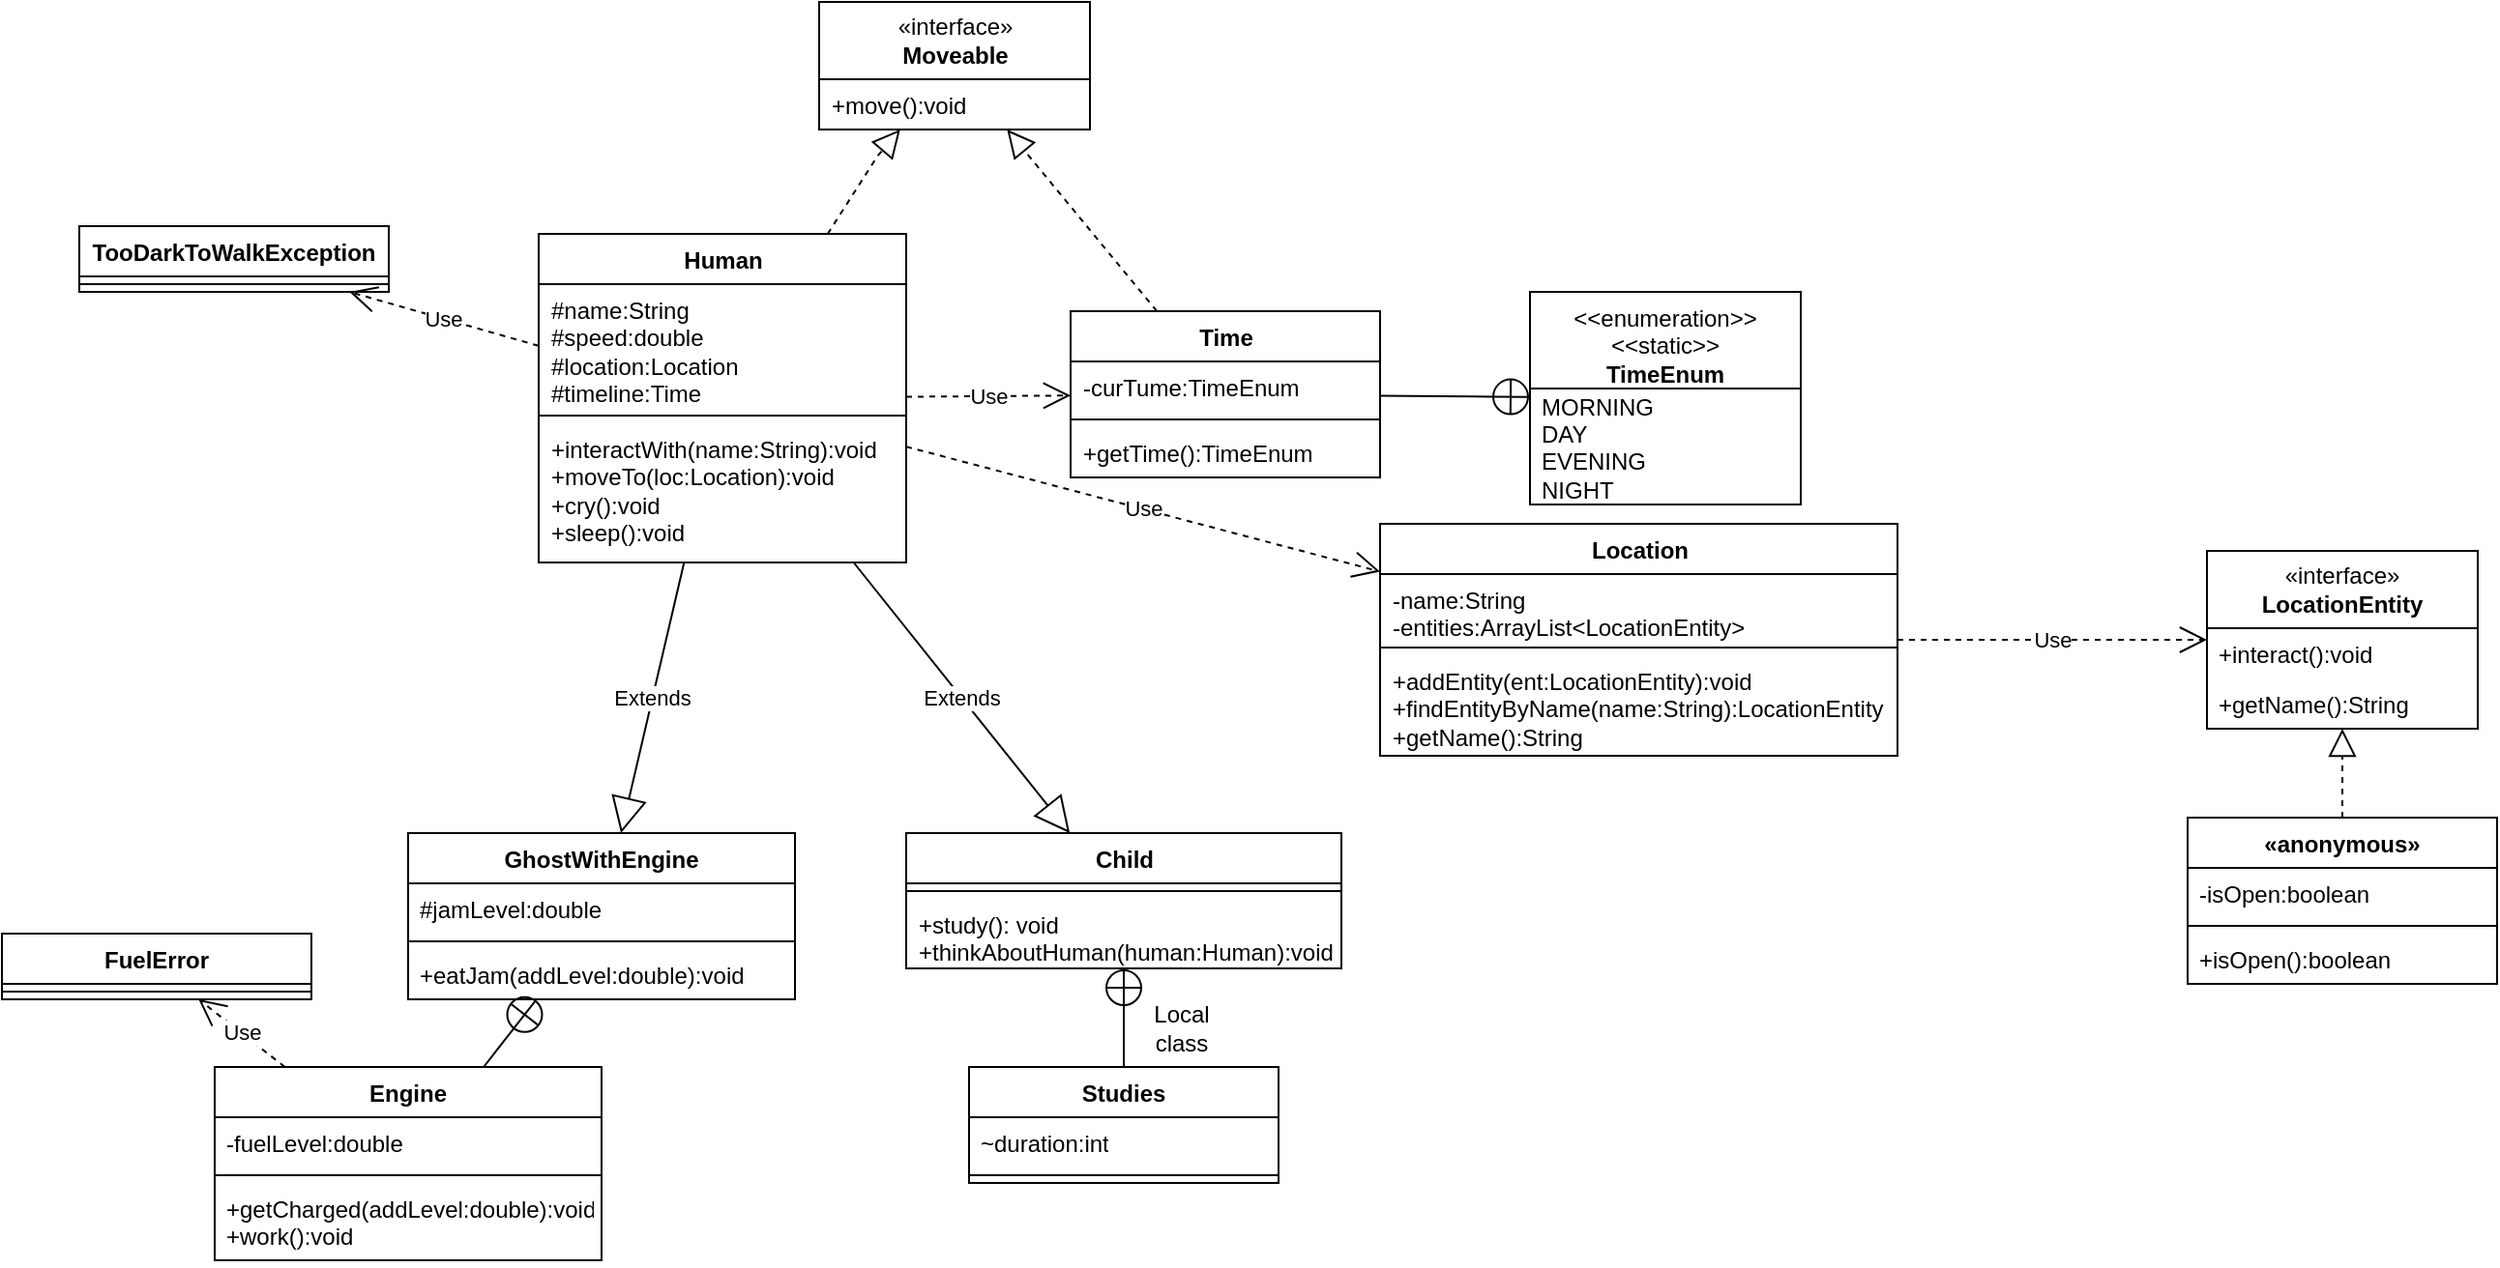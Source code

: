 <mxfile version="22.1.5" type="github">
  <diagram name="Страница — 1" id="i20b3vi7eehubXPVE3w3">
    <mxGraphModel dx="1434" dy="759" grid="1" gridSize="10" guides="1" tooltips="1" connect="1" arrows="1" fold="1" page="1" pageScale="1" pageWidth="827" pageHeight="1169" math="0" shadow="0">
      <root>
        <mxCell id="0" />
        <mxCell id="1" parent="0" />
        <mxCell id="GLYfoS04tVz9TkXlvpii-10" value="&lt;div&gt;&amp;lt;&amp;lt;enumeration&amp;gt;&amp;gt;&lt;/div&gt;&lt;div&gt;&amp;lt;&amp;lt;static&amp;gt;&amp;gt;&lt;/div&gt;&lt;b&gt;TimeEnum&lt;/b&gt;" style="swimlane;fontStyle=0;align=center;verticalAlign=top;childLayout=stackLayout;horizontal=1;startSize=50;horizontalStack=0;resizeParent=1;resizeParentMax=0;resizeLast=0;collapsible=0;marginBottom=0;html=1;whiteSpace=wrap;" parent="1" vertex="1">
          <mxGeometry x="810" y="219" width="140" height="110" as="geometry" />
        </mxCell>
        <mxCell id="GLYfoS04tVz9TkXlvpii-11" value="&lt;div&gt;MORNING&lt;/div&gt;&lt;div&gt;DAY&lt;br&gt;EVENING&lt;br&gt;NIGHT&lt;br&gt;&lt;/div&gt;" style="text;html=1;strokeColor=none;fillColor=none;align=left;verticalAlign=middle;spacingLeft=4;spacingRight=4;overflow=hidden;rotatable=0;points=[[0,0.5],[1,0.5]];portConstraint=eastwest;whiteSpace=wrap;" parent="GLYfoS04tVz9TkXlvpii-10" vertex="1">
          <mxGeometry y="50" width="140" height="60" as="geometry" />
        </mxCell>
        <mxCell id="GLYfoS04tVz9TkXlvpii-17" value="Use" style="endArrow=open;endSize=12;dashed=1;html=1;rounded=0;" parent="1" source="GLYfoS04tVz9TkXlvpii-37" target="GLYfoS04tVz9TkXlvpii-41" edge="1">
          <mxGeometry width="160" relative="1" as="geometry">
            <mxPoint x="502.5" y="260.83" as="sourcePoint" />
            <mxPoint x="572.5" y="277.6" as="targetPoint" />
          </mxGeometry>
        </mxCell>
        <mxCell id="GLYfoS04tVz9TkXlvpii-18" value="" style="endArrow=block;dashed=1;endFill=0;endSize=12;html=1;rounded=0;" parent="1" source="GLYfoS04tVz9TkXlvpii-37" target="GLYfoS04tVz9TkXlvpii-58" edge="1">
          <mxGeometry width="160" relative="1" as="geometry">
            <mxPoint x="407.5" y="199" as="sourcePoint" />
            <mxPoint x="485.471" y="129" as="targetPoint" />
            <Array as="points">
              <mxPoint x="472.5" y="149" />
            </Array>
          </mxGeometry>
        </mxCell>
        <mxCell id="GLYfoS04tVz9TkXlvpii-19" value="" style="endArrow=block;dashed=1;endFill=0;endSize=12;html=1;rounded=0;" parent="1" source="GLYfoS04tVz9TkXlvpii-41" target="GLYfoS04tVz9TkXlvpii-58" edge="1">
          <mxGeometry width="160" relative="1" as="geometry">
            <mxPoint x="610.674" y="239.5" as="sourcePoint" />
            <mxPoint x="525.392" y="129" as="targetPoint" />
          </mxGeometry>
        </mxCell>
        <mxCell id="GLYfoS04tVz9TkXlvpii-30" value="Extends" style="endArrow=block;endSize=16;endFill=0;html=1;rounded=0;" parent="1" source="GLYfoS04tVz9TkXlvpii-37" target="GLYfoS04tVz9TkXlvpii-49" edge="1">
          <mxGeometry width="160" relative="1" as="geometry">
            <mxPoint x="403.797" y="298" as="sourcePoint" />
            <mxPoint x="392.5" y="419" as="targetPoint" />
          </mxGeometry>
        </mxCell>
        <mxCell id="GLYfoS04tVz9TkXlvpii-31" value="Extends" style="endArrow=block;endSize=16;endFill=0;html=1;rounded=0;" parent="1" source="GLYfoS04tVz9TkXlvpii-37" target="GLYfoS04tVz9TkXlvpii-53" edge="1">
          <mxGeometry width="160" relative="1" as="geometry">
            <mxPoint x="443.011" y="298" as="sourcePoint" />
            <mxPoint x="537.732" y="439" as="targetPoint" />
          </mxGeometry>
        </mxCell>
        <mxCell id="GLYfoS04tVz9TkXlvpii-35" value="Use" style="endArrow=open;endSize=12;dashed=1;html=1;rounded=0;" parent="1" source="GLYfoS04tVz9TkXlvpii-37" target="GLYfoS04tVz9TkXlvpii-45" edge="1">
          <mxGeometry width="160" relative="1" as="geometry">
            <mxPoint x="502.5" y="287.905" as="sourcePoint" />
            <mxPoint x="706.5" y="380.184" as="targetPoint" />
          </mxGeometry>
        </mxCell>
        <mxCell id="GLYfoS04tVz9TkXlvpii-37" value="Human" style="swimlane;fontStyle=1;align=center;verticalAlign=top;childLayout=stackLayout;horizontal=1;startSize=26;horizontalStack=0;resizeParent=1;resizeParentMax=0;resizeLast=0;collapsible=1;marginBottom=0;whiteSpace=wrap;html=1;" parent="1" vertex="1">
          <mxGeometry x="297.5" y="189" width="190" height="170" as="geometry" />
        </mxCell>
        <mxCell id="GLYfoS04tVz9TkXlvpii-38" value="&lt;div&gt;#name:String&lt;/div&gt;&lt;div&gt;#speed:double&lt;/div&gt;&lt;div&gt;#location:Location&lt;br&gt;#timeline:Time&lt;/div&gt;" style="text;strokeColor=none;fillColor=none;align=left;verticalAlign=top;spacingLeft=4;spacingRight=4;overflow=hidden;rotatable=0;points=[[0,0.5],[1,0.5]];portConstraint=eastwest;whiteSpace=wrap;html=1;" parent="GLYfoS04tVz9TkXlvpii-37" vertex="1">
          <mxGeometry y="26" width="190" height="64" as="geometry" />
        </mxCell>
        <mxCell id="GLYfoS04tVz9TkXlvpii-39" value="" style="line;strokeWidth=1;fillColor=none;align=left;verticalAlign=middle;spacingTop=-1;spacingLeft=3;spacingRight=3;rotatable=0;labelPosition=right;points=[];portConstraint=eastwest;strokeColor=inherit;" parent="GLYfoS04tVz9TkXlvpii-37" vertex="1">
          <mxGeometry y="90" width="190" height="8" as="geometry" />
        </mxCell>
        <mxCell id="GLYfoS04tVz9TkXlvpii-40" value="&lt;div&gt;+interactWith(name:String):void&lt;br&gt;+moveTo(loc:Location):void&lt;/div&gt;&lt;div&gt;+cry():void&lt;/div&gt;&lt;div&gt;+sleep():void&lt;br&gt;&lt;/div&gt;" style="text;strokeColor=none;fillColor=none;align=left;verticalAlign=top;spacingLeft=4;spacingRight=4;overflow=hidden;rotatable=0;points=[[0,0.5],[1,0.5]];portConstraint=eastwest;whiteSpace=wrap;html=1;" parent="GLYfoS04tVz9TkXlvpii-37" vertex="1">
          <mxGeometry y="98" width="190" height="72" as="geometry" />
        </mxCell>
        <mxCell id="GLYfoS04tVz9TkXlvpii-41" value="Time" style="swimlane;fontStyle=1;align=center;verticalAlign=top;childLayout=stackLayout;horizontal=1;startSize=26;horizontalStack=0;resizeParent=1;resizeParentMax=0;resizeLast=0;collapsible=1;marginBottom=0;whiteSpace=wrap;html=1;" parent="1" vertex="1">
          <mxGeometry x="572.5" y="229" width="160" height="86" as="geometry" />
        </mxCell>
        <mxCell id="GLYfoS04tVz9TkXlvpii-42" value="-curTume:TimeEnum" style="text;strokeColor=none;fillColor=none;align=left;verticalAlign=top;spacingLeft=4;spacingRight=4;overflow=hidden;rotatable=0;points=[[0,0.5],[1,0.5]];portConstraint=eastwest;whiteSpace=wrap;html=1;" parent="GLYfoS04tVz9TkXlvpii-41" vertex="1">
          <mxGeometry y="26" width="160" height="26" as="geometry" />
        </mxCell>
        <mxCell id="GLYfoS04tVz9TkXlvpii-43" value="" style="line;strokeWidth=1;fillColor=none;align=left;verticalAlign=middle;spacingTop=-1;spacingLeft=3;spacingRight=3;rotatable=0;labelPosition=right;points=[];portConstraint=eastwest;strokeColor=inherit;" parent="GLYfoS04tVz9TkXlvpii-41" vertex="1">
          <mxGeometry y="52" width="160" height="8" as="geometry" />
        </mxCell>
        <mxCell id="GLYfoS04tVz9TkXlvpii-44" value="+getTime():TimeEnum" style="text;strokeColor=none;fillColor=none;align=left;verticalAlign=top;spacingLeft=4;spacingRight=4;overflow=hidden;rotatable=0;points=[[0,0.5],[1,0.5]];portConstraint=eastwest;whiteSpace=wrap;html=1;" parent="GLYfoS04tVz9TkXlvpii-41" vertex="1">
          <mxGeometry y="60" width="160" height="26" as="geometry" />
        </mxCell>
        <mxCell id="GLYfoS04tVz9TkXlvpii-45" value="Location" style="swimlane;fontStyle=1;align=center;verticalAlign=top;childLayout=stackLayout;horizontal=1;startSize=26;horizontalStack=0;resizeParent=1;resizeParentMax=0;resizeLast=0;collapsible=1;marginBottom=0;whiteSpace=wrap;html=1;" parent="1" vertex="1">
          <mxGeometry x="732.5" y="339" width="267.5" height="120" as="geometry" />
        </mxCell>
        <mxCell id="GLYfoS04tVz9TkXlvpii-46" value="&lt;div&gt;-name:String&lt;/div&gt;&lt;div&gt;-entities:ArrayList&amp;lt;LocationEntity&amp;gt;&lt;br&gt;&lt;/div&gt;" style="text;strokeColor=none;fillColor=none;align=left;verticalAlign=top;spacingLeft=4;spacingRight=4;overflow=hidden;rotatable=0;points=[[0,0.5],[1,0.5]];portConstraint=eastwest;whiteSpace=wrap;html=1;" parent="GLYfoS04tVz9TkXlvpii-45" vertex="1">
          <mxGeometry y="26" width="267.5" height="34" as="geometry" />
        </mxCell>
        <mxCell id="GLYfoS04tVz9TkXlvpii-47" value="" style="line;strokeWidth=1;fillColor=none;align=left;verticalAlign=middle;spacingTop=-1;spacingLeft=3;spacingRight=3;rotatable=0;labelPosition=right;points=[];portConstraint=eastwest;strokeColor=inherit;" parent="GLYfoS04tVz9TkXlvpii-45" vertex="1">
          <mxGeometry y="60" width="267.5" height="8" as="geometry" />
        </mxCell>
        <mxCell id="GLYfoS04tVz9TkXlvpii-48" value="&lt;div&gt;+addEntity(ent:LocationEntity):void&lt;/div&gt;&lt;div&gt;+findEntityByName(name:String):LocationEntity&lt;/div&gt;&lt;div&gt;+getName():String&lt;/div&gt;" style="text;strokeColor=none;fillColor=none;align=left;verticalAlign=top;spacingLeft=4;spacingRight=4;overflow=hidden;rotatable=0;points=[[0,0.5],[1,0.5]];portConstraint=eastwest;whiteSpace=wrap;html=1;" parent="GLYfoS04tVz9TkXlvpii-45" vertex="1">
          <mxGeometry y="68" width="267.5" height="52" as="geometry" />
        </mxCell>
        <mxCell id="GLYfoS04tVz9TkXlvpii-49" value="Child" style="swimlane;fontStyle=1;align=center;verticalAlign=top;childLayout=stackLayout;horizontal=1;startSize=26;horizontalStack=0;resizeParent=1;resizeParentMax=0;resizeLast=0;collapsible=1;marginBottom=0;whiteSpace=wrap;html=1;" parent="1" vertex="1">
          <mxGeometry x="487.5" y="499" width="225" height="70" as="geometry" />
        </mxCell>
        <mxCell id="GLYfoS04tVz9TkXlvpii-51" value="" style="line;strokeWidth=1;fillColor=none;align=left;verticalAlign=middle;spacingTop=-1;spacingLeft=3;spacingRight=3;rotatable=0;labelPosition=right;points=[];portConstraint=eastwest;strokeColor=inherit;" parent="GLYfoS04tVz9TkXlvpii-49" vertex="1">
          <mxGeometry y="26" width="225" height="8" as="geometry" />
        </mxCell>
        <mxCell id="GLYfoS04tVz9TkXlvpii-52" value="&lt;div&gt;+study(): void&lt;/div&gt;&lt;div&gt;+thinkAboutHuman(human:Human):void&lt;br&gt;&lt;/div&gt;" style="text;strokeColor=none;fillColor=none;align=left;verticalAlign=top;spacingLeft=4;spacingRight=4;overflow=hidden;rotatable=0;points=[[0,0.5],[1,0.5]];portConstraint=eastwest;whiteSpace=wrap;html=1;" parent="GLYfoS04tVz9TkXlvpii-49" vertex="1">
          <mxGeometry y="34" width="225" height="36" as="geometry" />
        </mxCell>
        <mxCell id="GLYfoS04tVz9TkXlvpii-53" value="GhostWithEngine" style="swimlane;fontStyle=1;align=center;verticalAlign=top;childLayout=stackLayout;horizontal=1;startSize=26;horizontalStack=0;resizeParent=1;resizeParentMax=0;resizeLast=0;collapsible=1;marginBottom=0;whiteSpace=wrap;html=1;" parent="1" vertex="1">
          <mxGeometry x="230" y="499" width="200" height="86" as="geometry" />
        </mxCell>
        <mxCell id="GLYfoS04tVz9TkXlvpii-54" value="#jamLevel:double" style="text;strokeColor=none;fillColor=none;align=left;verticalAlign=top;spacingLeft=4;spacingRight=4;overflow=hidden;rotatable=0;points=[[0,0.5],[1,0.5]];portConstraint=eastwest;whiteSpace=wrap;html=1;" parent="GLYfoS04tVz9TkXlvpii-53" vertex="1">
          <mxGeometry y="26" width="200" height="26" as="geometry" />
        </mxCell>
        <mxCell id="GLYfoS04tVz9TkXlvpii-55" value="" style="line;strokeWidth=1;fillColor=none;align=left;verticalAlign=middle;spacingTop=-1;spacingLeft=3;spacingRight=3;rotatable=0;labelPosition=right;points=[];portConstraint=eastwest;strokeColor=inherit;" parent="GLYfoS04tVz9TkXlvpii-53" vertex="1">
          <mxGeometry y="52" width="200" height="8" as="geometry" />
        </mxCell>
        <mxCell id="GLYfoS04tVz9TkXlvpii-56" value="+eatJam(addLevel:double):void" style="text;strokeColor=none;fillColor=none;align=left;verticalAlign=top;spacingLeft=4;spacingRight=4;overflow=hidden;rotatable=0;points=[[0,0.5],[1,0.5]];portConstraint=eastwest;whiteSpace=wrap;html=1;" parent="GLYfoS04tVz9TkXlvpii-53" vertex="1">
          <mxGeometry y="60" width="200" height="26" as="geometry" />
        </mxCell>
        <mxCell id="GLYfoS04tVz9TkXlvpii-58" value="«interface»&lt;br&gt;&lt;div&gt;&lt;b&gt;Moveable&lt;/b&gt;&lt;/div&gt;" style="swimlane;fontStyle=0;childLayout=stackLayout;horizontal=1;startSize=40;fillColor=none;horizontalStack=0;resizeParent=1;resizeParentMax=0;resizeLast=0;collapsible=1;marginBottom=0;whiteSpace=wrap;html=1;" parent="1" vertex="1">
          <mxGeometry x="442.5" y="69" width="140" height="66" as="geometry" />
        </mxCell>
        <mxCell id="GLYfoS04tVz9TkXlvpii-59" value="+move():void" style="text;strokeColor=none;fillColor=none;align=left;verticalAlign=top;spacingLeft=4;spacingRight=4;overflow=hidden;rotatable=0;points=[[0,0.5],[1,0.5]];portConstraint=eastwest;whiteSpace=wrap;html=1;" parent="GLYfoS04tVz9TkXlvpii-58" vertex="1">
          <mxGeometry y="40" width="140" height="26" as="geometry" />
        </mxCell>
        <mxCell id="GLYfoS04tVz9TkXlvpii-62" value="«interface»&lt;br&gt;&lt;b&gt;LocationEntity&lt;/b&gt;" style="swimlane;fontStyle=0;childLayout=stackLayout;horizontal=1;startSize=40;fillColor=none;horizontalStack=0;resizeParent=1;resizeParentMax=0;resizeLast=0;collapsible=1;marginBottom=0;whiteSpace=wrap;html=1;" parent="1" vertex="1">
          <mxGeometry x="1160" y="353" width="140" height="92" as="geometry" />
        </mxCell>
        <mxCell id="GLYfoS04tVz9TkXlvpii-63" value="+interact():void" style="text;strokeColor=none;fillColor=none;align=left;verticalAlign=top;spacingLeft=4;spacingRight=4;overflow=hidden;rotatable=0;points=[[0,0.5],[1,0.5]];portConstraint=eastwest;whiteSpace=wrap;html=1;" parent="GLYfoS04tVz9TkXlvpii-62" vertex="1">
          <mxGeometry y="40" width="140" height="26" as="geometry" />
        </mxCell>
        <mxCell id="GLYfoS04tVz9TkXlvpii-65" value="+getName():String" style="text;strokeColor=none;fillColor=none;align=left;verticalAlign=top;spacingLeft=4;spacingRight=4;overflow=hidden;rotatable=0;points=[[0,0.5],[1,0.5]];portConstraint=eastwest;whiteSpace=wrap;html=1;" parent="GLYfoS04tVz9TkXlvpii-62" vertex="1">
          <mxGeometry y="66" width="140" height="26" as="geometry" />
        </mxCell>
        <mxCell id="GLYfoS04tVz9TkXlvpii-66" value="«anonymous»" style="swimlane;fontStyle=1;align=center;verticalAlign=top;childLayout=stackLayout;horizontal=1;startSize=26;horizontalStack=0;resizeParent=1;resizeParentMax=0;resizeLast=0;collapsible=1;marginBottom=0;whiteSpace=wrap;html=1;" parent="1" vertex="1">
          <mxGeometry x="1150" y="491" width="160" height="86" as="geometry" />
        </mxCell>
        <mxCell id="GLYfoS04tVz9TkXlvpii-67" value="-isOpen:boolean" style="text;strokeColor=none;fillColor=none;align=left;verticalAlign=top;spacingLeft=4;spacingRight=4;overflow=hidden;rotatable=0;points=[[0,0.5],[1,0.5]];portConstraint=eastwest;whiteSpace=wrap;html=1;" parent="GLYfoS04tVz9TkXlvpii-66" vertex="1">
          <mxGeometry y="26" width="160" height="26" as="geometry" />
        </mxCell>
        <mxCell id="GLYfoS04tVz9TkXlvpii-68" value="" style="line;strokeWidth=1;fillColor=none;align=left;verticalAlign=middle;spacingTop=-1;spacingLeft=3;spacingRight=3;rotatable=0;labelPosition=right;points=[];portConstraint=eastwest;strokeColor=inherit;" parent="GLYfoS04tVz9TkXlvpii-66" vertex="1">
          <mxGeometry y="52" width="160" height="8" as="geometry" />
        </mxCell>
        <mxCell id="GLYfoS04tVz9TkXlvpii-69" value="+isOpen():boolean" style="text;strokeColor=none;fillColor=none;align=left;verticalAlign=top;spacingLeft=4;spacingRight=4;overflow=hidden;rotatable=0;points=[[0,0.5],[1,0.5]];portConstraint=eastwest;whiteSpace=wrap;html=1;" parent="GLYfoS04tVz9TkXlvpii-66" vertex="1">
          <mxGeometry y="60" width="160" height="26" as="geometry" />
        </mxCell>
        <mxCell id="GLYfoS04tVz9TkXlvpii-70" value="Use" style="endArrow=open;endSize=12;dashed=1;html=1;rounded=0;" parent="1" source="GLYfoS04tVz9TkXlvpii-45" target="GLYfoS04tVz9TkXlvpii-62" edge="1">
          <mxGeometry width="160" relative="1" as="geometry">
            <mxPoint x="982.5" y="409" as="sourcePoint" />
            <mxPoint x="1142.5" y="409" as="targetPoint" />
          </mxGeometry>
        </mxCell>
        <mxCell id="GLYfoS04tVz9TkXlvpii-71" value="" style="endArrow=block;dashed=1;endFill=0;endSize=12;html=1;rounded=0;" parent="1" source="GLYfoS04tVz9TkXlvpii-66" target="GLYfoS04tVz9TkXlvpii-62" edge="1">
          <mxGeometry width="160" relative="1" as="geometry">
            <mxPoint x="982.5" y="409" as="sourcePoint" />
            <mxPoint x="1142.5" y="409" as="targetPoint" />
          </mxGeometry>
        </mxCell>
        <mxCell id="9Kdx0cgHhgzYmS9axCzy-1" value="FuelError" style="swimlane;fontStyle=1;align=center;verticalAlign=top;childLayout=stackLayout;horizontal=1;startSize=26;horizontalStack=0;resizeParent=1;resizeParentMax=0;resizeLast=0;collapsible=1;marginBottom=0;whiteSpace=wrap;html=1;" parent="1" vertex="1">
          <mxGeometry x="20" y="551" width="160" height="34" as="geometry" />
        </mxCell>
        <mxCell id="9Kdx0cgHhgzYmS9axCzy-3" value="" style="line;strokeWidth=1;fillColor=none;align=left;verticalAlign=middle;spacingTop=-1;spacingLeft=3;spacingRight=3;rotatable=0;labelPosition=right;points=[];portConstraint=eastwest;strokeColor=inherit;" parent="9Kdx0cgHhgzYmS9axCzy-1" vertex="1">
          <mxGeometry y="26" width="160" height="8" as="geometry" />
        </mxCell>
        <mxCell id="9Kdx0cgHhgzYmS9axCzy-5" value="Use" style="endArrow=open;endSize=12;dashed=1;html=1;rounded=0;" parent="1" source="o3vBTpQpI0mOxA4PcqHC-10" edge="1">
          <mxGeometry width="160" relative="1" as="geometry">
            <mxPoint x="350" y="430" as="sourcePoint" />
            <mxPoint x="121.667" y="585" as="targetPoint" />
          </mxGeometry>
        </mxCell>
        <mxCell id="o3vBTpQpI0mOxA4PcqHC-1" value="TooDarkToWalkException" style="swimlane;fontStyle=1;align=center;verticalAlign=top;childLayout=stackLayout;horizontal=1;startSize=26;horizontalStack=0;resizeParent=1;resizeParentMax=0;resizeLast=0;collapsible=1;marginBottom=0;whiteSpace=wrap;html=1;" parent="1" vertex="1">
          <mxGeometry x="60" y="185" width="160" height="34" as="geometry" />
        </mxCell>
        <mxCell id="o3vBTpQpI0mOxA4PcqHC-3" value="" style="line;strokeWidth=1;fillColor=none;align=left;verticalAlign=middle;spacingTop=-1;spacingLeft=3;spacingRight=3;rotatable=0;labelPosition=right;points=[];portConstraint=eastwest;strokeColor=inherit;" parent="o3vBTpQpI0mOxA4PcqHC-1" vertex="1">
          <mxGeometry y="26" width="160" height="8" as="geometry" />
        </mxCell>
        <mxCell id="o3vBTpQpI0mOxA4PcqHC-5" value="Use" style="endArrow=open;endSize=12;dashed=1;html=1;rounded=0;" parent="1" source="GLYfoS04tVz9TkXlvpii-37" target="o3vBTpQpI0mOxA4PcqHC-1" edge="1">
          <mxGeometry width="160" relative="1" as="geometry">
            <mxPoint x="230" y="400" as="sourcePoint" />
            <mxPoint x="390" y="400" as="targetPoint" />
          </mxGeometry>
        </mxCell>
        <mxCell id="o3vBTpQpI0mOxA4PcqHC-6" value="" style="endArrow=circlePlus;startArrow=none;endFill=0;startFill=0;endSize=8;html=1;labelBackgroundColor=none;rounded=0;" parent="1" source="o3vBTpQpI0mOxA4PcqHC-10" target="GLYfoS04tVz9TkXlvpii-53" edge="1">
          <mxGeometry width="160" relative="1" as="geometry">
            <mxPoint x="330" y="640" as="sourcePoint" />
            <mxPoint x="880" y="390" as="targetPoint" />
          </mxGeometry>
        </mxCell>
        <mxCell id="o3vBTpQpI0mOxA4PcqHC-10" value="Engine" style="swimlane;fontStyle=1;align=center;verticalAlign=top;childLayout=stackLayout;horizontal=1;startSize=26;horizontalStack=0;resizeParent=1;resizeParentMax=0;resizeLast=0;collapsible=1;marginBottom=0;whiteSpace=wrap;html=1;" parent="1" vertex="1">
          <mxGeometry x="130" y="620" width="200" height="100" as="geometry" />
        </mxCell>
        <mxCell id="o3vBTpQpI0mOxA4PcqHC-11" value="-fuelLevel:double" style="text;strokeColor=none;fillColor=none;align=left;verticalAlign=top;spacingLeft=4;spacingRight=4;overflow=hidden;rotatable=0;points=[[0,0.5],[1,0.5]];portConstraint=eastwest;whiteSpace=wrap;html=1;" parent="o3vBTpQpI0mOxA4PcqHC-10" vertex="1">
          <mxGeometry y="26" width="200" height="26" as="geometry" />
        </mxCell>
        <mxCell id="o3vBTpQpI0mOxA4PcqHC-12" value="" style="line;strokeWidth=1;fillColor=none;align=left;verticalAlign=middle;spacingTop=-1;spacingLeft=3;spacingRight=3;rotatable=0;labelPosition=right;points=[];portConstraint=eastwest;strokeColor=inherit;" parent="o3vBTpQpI0mOxA4PcqHC-10" vertex="1">
          <mxGeometry y="52" width="200" height="8" as="geometry" />
        </mxCell>
        <mxCell id="o3vBTpQpI0mOxA4PcqHC-13" value="&lt;div&gt;+getCharged(addLevel:double):void&lt;br&gt;+work():void&lt;br&gt;&lt;/div&gt;" style="text;strokeColor=none;fillColor=none;align=left;verticalAlign=top;spacingLeft=4;spacingRight=4;overflow=hidden;rotatable=0;points=[[0,0.5],[1,0.5]];portConstraint=eastwest;whiteSpace=wrap;html=1;" parent="o3vBTpQpI0mOxA4PcqHC-10" vertex="1">
          <mxGeometry y="60" width="200" height="40" as="geometry" />
        </mxCell>
        <mxCell id="M7sK0pihaL19jLq4Thvm-1" value="&lt;div&gt;Studies&lt;/div&gt;" style="swimlane;fontStyle=1;align=center;verticalAlign=top;childLayout=stackLayout;horizontal=1;startSize=26;horizontalStack=0;resizeParent=1;resizeParentMax=0;resizeLast=0;collapsible=1;marginBottom=0;whiteSpace=wrap;html=1;" parent="1" vertex="1">
          <mxGeometry x="520" y="620" width="160" height="60" as="geometry" />
        </mxCell>
        <mxCell id="M7sK0pihaL19jLq4Thvm-2" value="~duration:int" style="text;strokeColor=none;fillColor=none;align=left;verticalAlign=top;spacingLeft=4;spacingRight=4;overflow=hidden;rotatable=0;points=[[0,0.5],[1,0.5]];portConstraint=eastwest;whiteSpace=wrap;html=1;" parent="M7sK0pihaL19jLq4Thvm-1" vertex="1">
          <mxGeometry y="26" width="160" height="26" as="geometry" />
        </mxCell>
        <mxCell id="M7sK0pihaL19jLq4Thvm-3" value="" style="line;strokeWidth=1;fillColor=none;align=left;verticalAlign=middle;spacingTop=-1;spacingLeft=3;spacingRight=3;rotatable=0;labelPosition=right;points=[];portConstraint=eastwest;strokeColor=inherit;" parent="M7sK0pihaL19jLq4Thvm-1" vertex="1">
          <mxGeometry y="52" width="160" height="8" as="geometry" />
        </mxCell>
        <mxCell id="M7sK0pihaL19jLq4Thvm-5" value="" style="endArrow=circlePlus;startArrow=none;endFill=0;startFill=0;endSize=8;html=1;labelBackgroundColor=none;rounded=0;" parent="1" source="M7sK0pihaL19jLq4Thvm-1" target="GLYfoS04tVz9TkXlvpii-49" edge="1">
          <mxGeometry width="160" relative="1" as="geometry">
            <mxPoint x="610" y="640" as="sourcePoint" />
            <mxPoint x="810" y="400" as="targetPoint" />
          </mxGeometry>
        </mxCell>
        <mxCell id="M7sK0pihaL19jLq4Thvm-6" value="Local&lt;br&gt;&lt;div&gt;class&lt;/div&gt;" style="text;html=1;strokeColor=none;fillColor=none;align=center;verticalAlign=middle;whiteSpace=wrap;rounded=0;" parent="1" vertex="1">
          <mxGeometry x="600" y="585" width="60" height="30" as="geometry" />
        </mxCell>
        <mxCell id="M7sK0pihaL19jLq4Thvm-10" value="" style="endArrow=circlePlus;startArrow=none;endFill=0;startFill=0;endSize=8;html=1;labelBackgroundColor=none;rounded=0;" parent="1" source="GLYfoS04tVz9TkXlvpii-41" target="GLYfoS04tVz9TkXlvpii-10" edge="1">
          <mxGeometry width="160" relative="1" as="geometry">
            <mxPoint x="650" y="400" as="sourcePoint" />
            <mxPoint x="810" y="400" as="targetPoint" />
          </mxGeometry>
        </mxCell>
      </root>
    </mxGraphModel>
  </diagram>
</mxfile>

